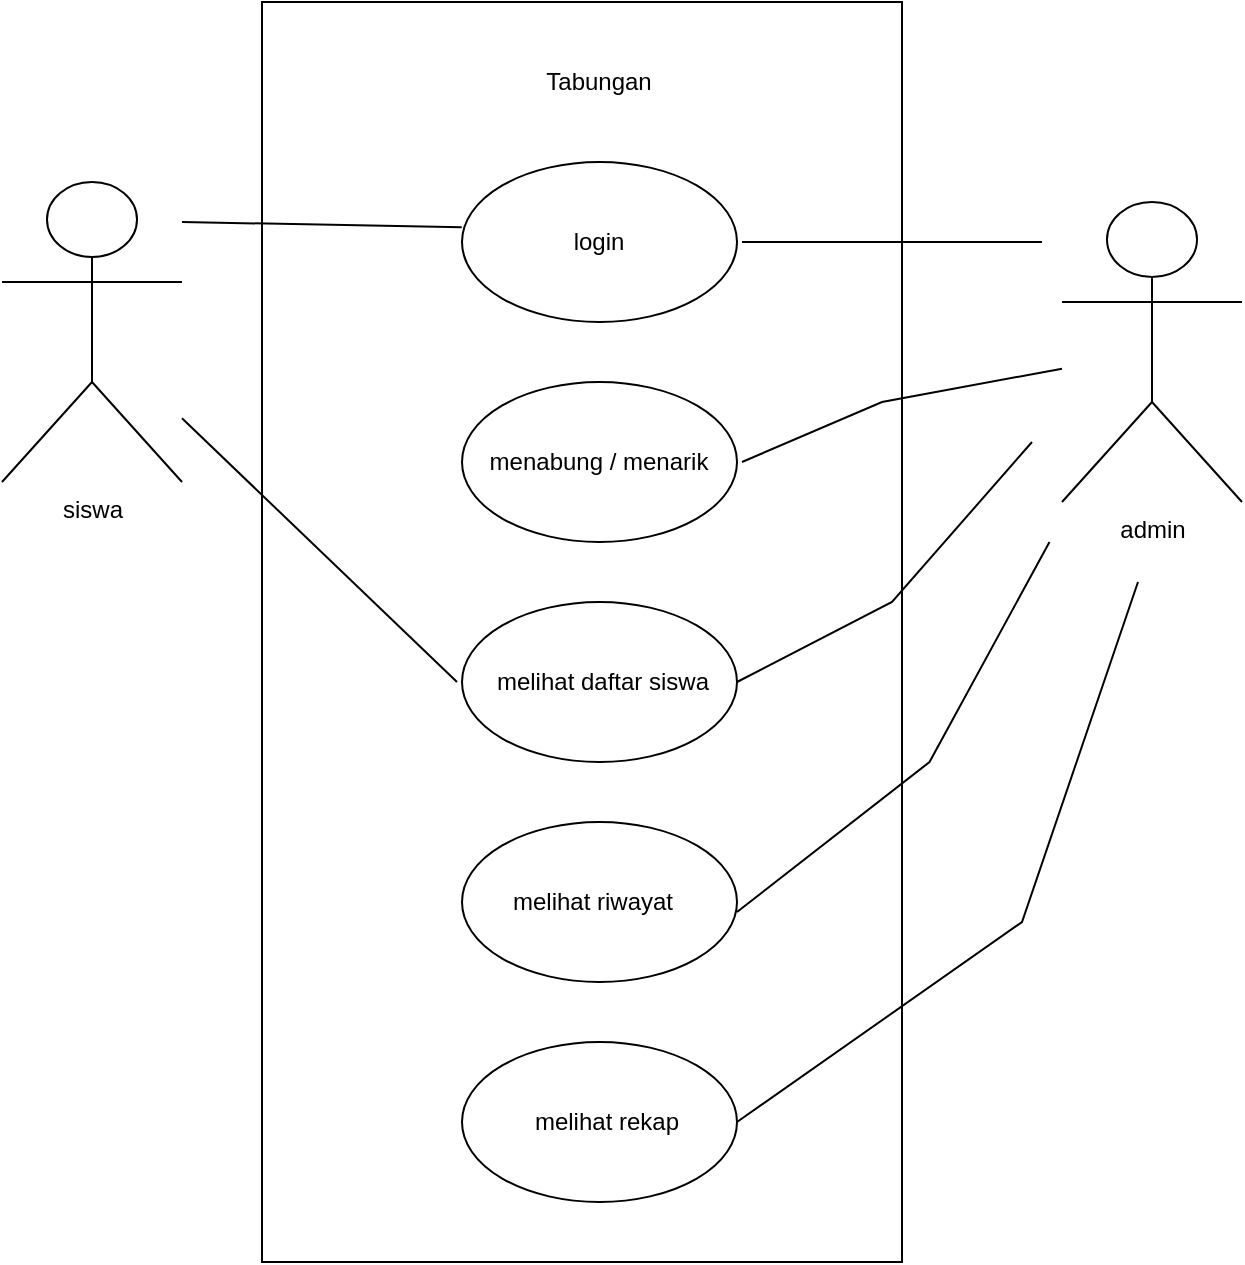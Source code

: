 <mxfile version="24.7.6">
  <diagram name="Page-1" id="XPnpl8zCX7bbvhjE2bJl">
    <mxGraphModel dx="880" dy="460" grid="1" gridSize="10" guides="1" tooltips="1" connect="1" arrows="1" fold="1" page="1" pageScale="1" pageWidth="850" pageHeight="1100" math="0" shadow="0">
      <root>
        <mxCell id="0" />
        <mxCell id="1" parent="0" />
        <mxCell id="O1MI6WPefpt3-lEOd12h-1" value="siswa" style="shape=umlActor;verticalLabelPosition=bottom;verticalAlign=top;html=1;outlineConnect=0;" vertex="1" parent="1">
          <mxGeometry x="110" y="160" width="90" height="150" as="geometry" />
        </mxCell>
        <mxCell id="O1MI6WPefpt3-lEOd12h-4" value="" style="rounded=0;whiteSpace=wrap;html=1;" vertex="1" parent="1">
          <mxGeometry x="240" y="70" width="320" height="630" as="geometry" />
        </mxCell>
        <mxCell id="O1MI6WPefpt3-lEOd12h-5" value="admin" style="shape=umlActor;verticalLabelPosition=bottom;verticalAlign=top;html=1;outlineConnect=0;" vertex="1" parent="1">
          <mxGeometry x="640" y="170" width="90" height="150" as="geometry" />
        </mxCell>
        <mxCell id="O1MI6WPefpt3-lEOd12h-9" value="Tabungan" style="text;html=1;align=center;verticalAlign=middle;whiteSpace=wrap;rounded=0;" vertex="1" parent="1">
          <mxGeometry x="336.25" y="80" width="145" height="60" as="geometry" />
        </mxCell>
        <mxCell id="O1MI6WPefpt3-lEOd12h-11" value="" style="ellipse;whiteSpace=wrap;html=1;" vertex="1" parent="1">
          <mxGeometry x="340" y="260" width="137.5" height="80" as="geometry" />
        </mxCell>
        <mxCell id="O1MI6WPefpt3-lEOd12h-12" value="menabung / menarik" style="text;html=1;align=center;verticalAlign=middle;whiteSpace=wrap;rounded=0;" vertex="1" parent="1">
          <mxGeometry x="336.25" y="270" width="145" height="60" as="geometry" />
        </mxCell>
        <mxCell id="O1MI6WPefpt3-lEOd12h-15" value="" style="ellipse;whiteSpace=wrap;html=1;" vertex="1" parent="1">
          <mxGeometry x="340" y="370" width="137.5" height="80" as="geometry" />
        </mxCell>
        <mxCell id="O1MI6WPefpt3-lEOd12h-16" value="melihat daftar siswa" style="text;html=1;align=center;verticalAlign=middle;whiteSpace=wrap;rounded=0;" vertex="1" parent="1">
          <mxGeometry x="337.5" y="380" width="145" height="60" as="geometry" />
        </mxCell>
        <mxCell id="O1MI6WPefpt3-lEOd12h-17" value="" style="ellipse;whiteSpace=wrap;html=1;" vertex="1" parent="1">
          <mxGeometry x="340" y="480" width="137.5" height="80" as="geometry" />
        </mxCell>
        <mxCell id="O1MI6WPefpt3-lEOd12h-18" value="melihat riwayat" style="text;html=1;align=center;verticalAlign=middle;whiteSpace=wrap;rounded=0;" vertex="1" parent="1">
          <mxGeometry x="332.5" y="490" width="145" height="60" as="geometry" />
        </mxCell>
        <mxCell id="O1MI6WPefpt3-lEOd12h-19" value="" style="ellipse;whiteSpace=wrap;html=1;" vertex="1" parent="1">
          <mxGeometry x="340" y="590" width="137.5" height="80" as="geometry" />
        </mxCell>
        <mxCell id="O1MI6WPefpt3-lEOd12h-20" value="melihat rekap" style="text;html=1;align=center;verticalAlign=middle;whiteSpace=wrap;rounded=0;" vertex="1" parent="1">
          <mxGeometry x="340" y="600" width="145" height="60" as="geometry" />
        </mxCell>
        <mxCell id="O1MI6WPefpt3-lEOd12h-22" value="" style="ellipse;whiteSpace=wrap;html=1;" vertex="1" parent="1">
          <mxGeometry x="340" y="150" width="137.5" height="80" as="geometry" />
        </mxCell>
        <mxCell id="O1MI6WPefpt3-lEOd12h-23" value="login" style="text;html=1;align=center;verticalAlign=middle;whiteSpace=wrap;rounded=0;" vertex="1" parent="1">
          <mxGeometry x="336.25" y="160" width="145" height="60" as="geometry" />
        </mxCell>
        <mxCell id="O1MI6WPefpt3-lEOd12h-25" value="" style="endArrow=none;html=1;rounded=0;entryX=0.025;entryY=0.377;entryDx=0;entryDy=0;entryPerimeter=0;" edge="1" parent="1" target="O1MI6WPefpt3-lEOd12h-23">
          <mxGeometry width="50" height="50" relative="1" as="geometry">
            <mxPoint x="200" y="180" as="sourcePoint" />
            <mxPoint x="340" y="190" as="targetPoint" />
          </mxGeometry>
        </mxCell>
        <mxCell id="O1MI6WPefpt3-lEOd12h-27" value="" style="endArrow=none;html=1;rounded=0;entryX=0;entryY=0.5;entryDx=0;entryDy=0;" edge="1" parent="1" source="O1MI6WPefpt3-lEOd12h-1" target="O1MI6WPefpt3-lEOd12h-16">
          <mxGeometry width="50" height="50" relative="1" as="geometry">
            <mxPoint x="210" y="220" as="sourcePoint" />
            <mxPoint x="360" y="370" as="targetPoint" />
          </mxGeometry>
        </mxCell>
        <mxCell id="O1MI6WPefpt3-lEOd12h-28" value="" style="endArrow=none;html=1;rounded=0;" edge="1" parent="1">
          <mxGeometry width="50" height="50" relative="1" as="geometry">
            <mxPoint x="480" y="190" as="sourcePoint" />
            <mxPoint x="630" y="190" as="targetPoint" />
          </mxGeometry>
        </mxCell>
        <mxCell id="O1MI6WPefpt3-lEOd12h-29" value="" style="endArrow=none;html=1;rounded=0;" edge="1" parent="1" target="O1MI6WPefpt3-lEOd12h-5">
          <mxGeometry width="50" height="50" relative="1" as="geometry">
            <mxPoint x="480" y="300" as="sourcePoint" />
            <mxPoint x="610" y="180" as="targetPoint" />
            <Array as="points">
              <mxPoint x="550" y="270" />
            </Array>
          </mxGeometry>
        </mxCell>
        <mxCell id="O1MI6WPefpt3-lEOd12h-30" value="" style="endArrow=none;html=1;rounded=0;exitX=1;exitY=0.5;exitDx=0;exitDy=0;" edge="1" parent="1">
          <mxGeometry width="50" height="50" relative="1" as="geometry">
            <mxPoint x="477.5" y="410" as="sourcePoint" />
            <mxPoint x="625" y="290" as="targetPoint" />
            <Array as="points">
              <mxPoint x="555" y="370" />
            </Array>
          </mxGeometry>
        </mxCell>
        <mxCell id="O1MI6WPefpt3-lEOd12h-31" value="" style="endArrow=none;html=1;rounded=0;" edge="1" parent="1">
          <mxGeometry width="50" height="50" relative="1" as="geometry">
            <mxPoint x="477.5" y="525" as="sourcePoint" />
            <mxPoint x="633.75" y="340" as="targetPoint" />
            <Array as="points">
              <mxPoint x="573.75" y="450" />
            </Array>
          </mxGeometry>
        </mxCell>
        <mxCell id="O1MI6WPefpt3-lEOd12h-32" value="" style="endArrow=none;html=1;rounded=0;" edge="1" parent="1">
          <mxGeometry width="50" height="50" relative="1" as="geometry">
            <mxPoint x="477.5" y="630" as="sourcePoint" />
            <mxPoint x="678" y="360" as="targetPoint" />
            <Array as="points">
              <mxPoint x="620" y="530" />
            </Array>
          </mxGeometry>
        </mxCell>
      </root>
    </mxGraphModel>
  </diagram>
</mxfile>
